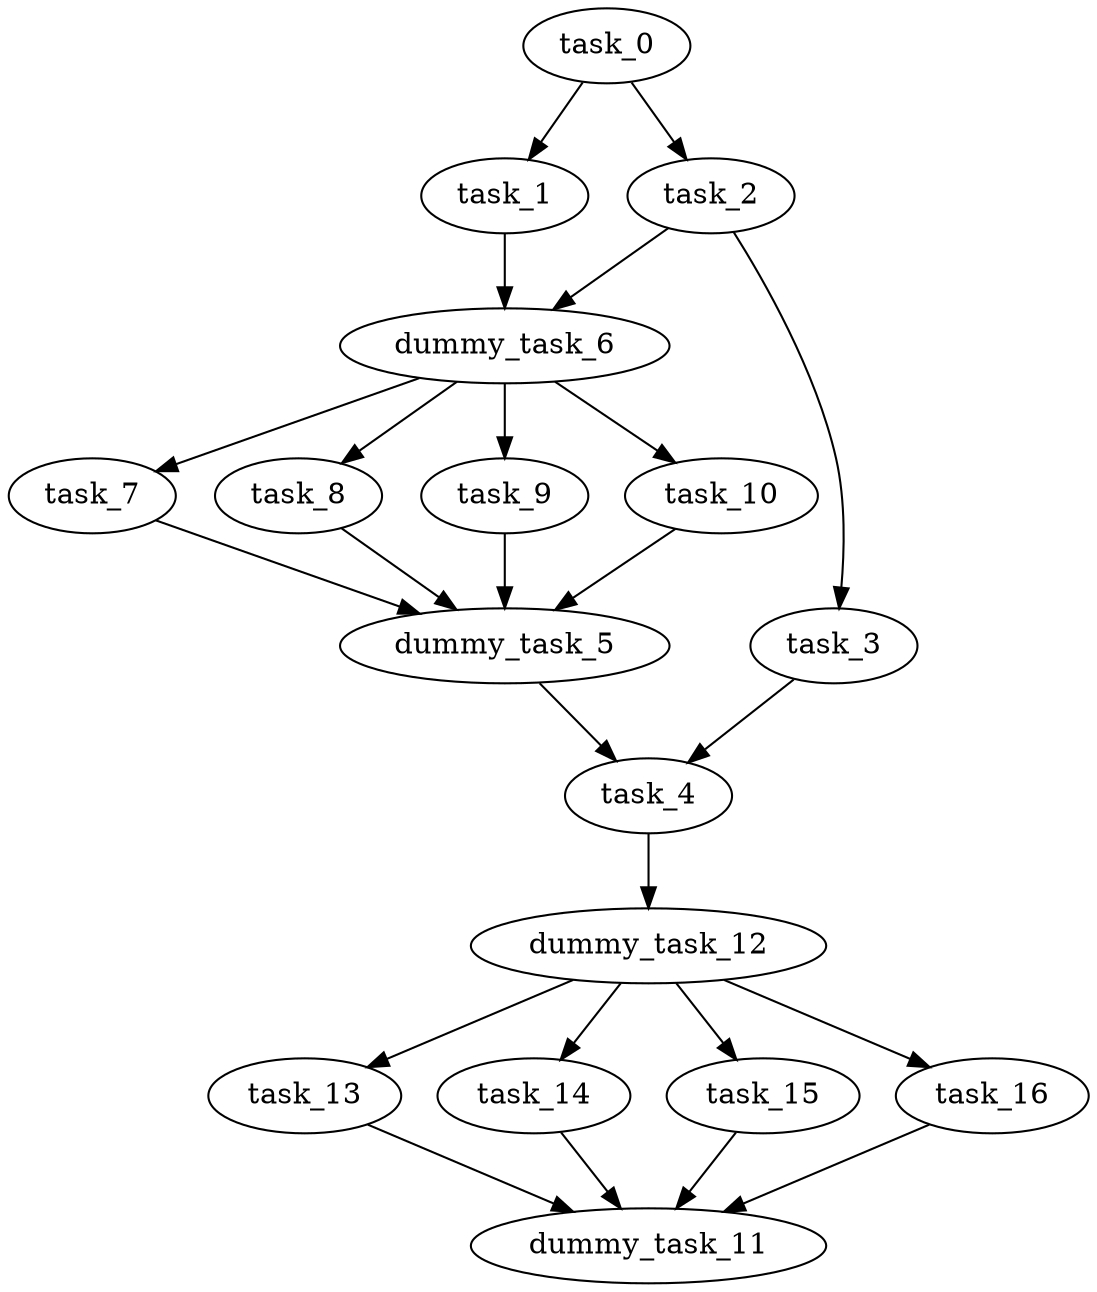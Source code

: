 digraph G {
task_0 -> task_1;
task_0 -> task_2;
task_1 -> dummy_task_6;
task_2 -> task_3;
task_2 -> dummy_task_6;
task_3 -> task_4;
task_4 -> dummy_task_12;
dummy_task_5 -> task_4;
dummy_task_6 -> task_7;
dummy_task_6 -> task_8;
dummy_task_6 -> task_9;
dummy_task_6 -> task_10;
task_7 -> dummy_task_5;
task_8 -> dummy_task_5;
task_9 -> dummy_task_5;
task_10 -> dummy_task_5;
dummy_task_12 -> task_13;
dummy_task_12 -> task_14;
dummy_task_12 -> task_15;
dummy_task_12 -> task_16;
task_13 -> dummy_task_11;
task_14 -> dummy_task_11;
task_15 -> dummy_task_11;
task_16 -> dummy_task_11;
}
